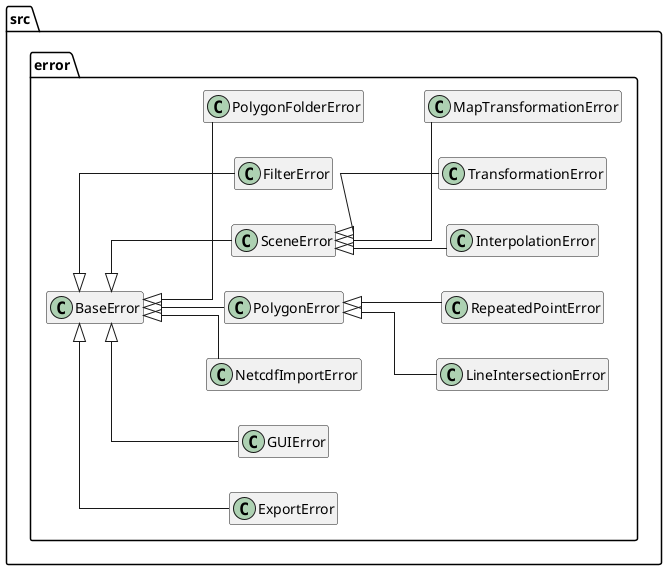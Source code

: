 @startuml
skinparam linetype polyline
skinparam linetype ortho

left to right direction

!startsub INTERNAL
package src.error {
    class src.error.BaseError
    class src.error.ExportError
    class src.error.GUIError
    class src.error.InterpolationError
    class src.error.LineIntersectionError
    class src.error.TransformationError
    class src.error.NetcdfImportError
    class src.error.PolygonError
    class src.error.RepeatedPointError
    class src.error.SceneError
    class src.error.FilterError
    class src.error.PolygonFolderError
    class src.error.MapTransformationError
}

src.error.BaseError <|-- src.error.PolygonFolderError
src.error.BaseError <|-- src.error.SceneError
src.error.BaseError <|-- src.error.PolygonError
src.error.BaseError <|-- src.error.ExportError
src.error.BaseError <|-- src.error.GUIError
src.error.BaseError <|-- src.error.NetcdfImportError
src.error.BaseError <|-- src.error.FilterError

src.error.PolygonError <|-- src.error.RepeatedPointError
src.error.PolygonError <|-- src.error.LineIntersectionError
src.error.SceneError <|-- src.error.TransformationError
src.error.SceneError <|-- src.error.InterpolationError
src.error.SceneError <|-- src.error.MapTransformationError
!endsub

!startsub EXTERNAL

!endsub
hide members

@enduml